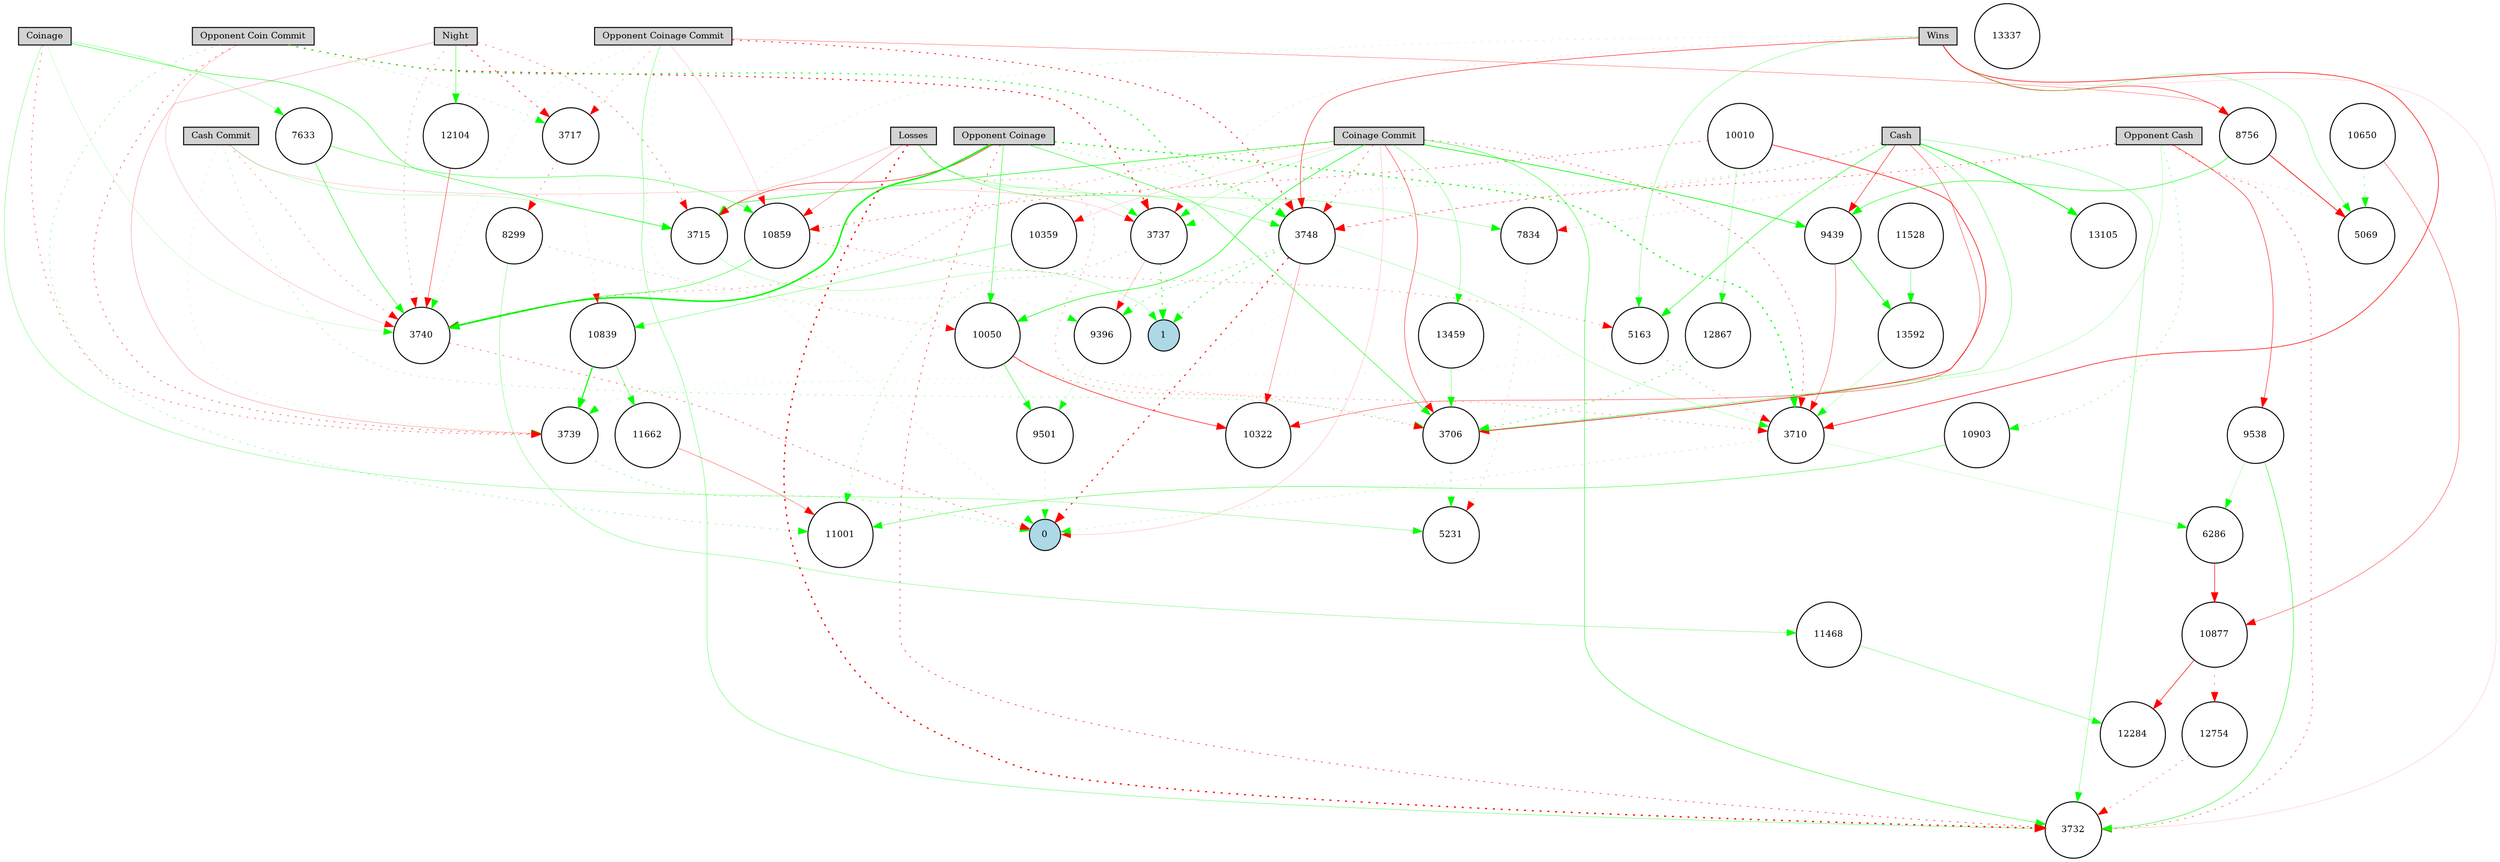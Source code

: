 digraph {
	node [fontsize=9 height=0.2 shape=circle width=0.2]
	Coinage [fillcolor=lightgray shape=box style=filled]
	Cash [fillcolor=lightgray shape=box style=filled]
	Night [fillcolor=lightgray shape=box style=filled]
	"Opponent Coinage" [fillcolor=lightgray shape=box style=filled]
	"Opponent Cash" [fillcolor=lightgray shape=box style=filled]
	"Coinage Commit" [fillcolor=lightgray shape=box style=filled]
	"Cash Commit" [fillcolor=lightgray shape=box style=filled]
	"Opponent Coinage Commit" [fillcolor=lightgray shape=box style=filled]
	"Opponent Coin Commit" [fillcolor=lightgray shape=box style=filled]
	Wins [fillcolor=lightgray shape=box style=filled]
	Losses [fillcolor=lightgray shape=box style=filled]
	0 [fillcolor=lightblue style=filled]
	1 [fillcolor=lightblue style=filled]
	3715 [fillcolor=white style=filled]
	3717 [fillcolor=white style=filled]
	11528 [fillcolor=white style=filled]
	6286 [fillcolor=white style=filled]
	11662 [fillcolor=white style=filled]
	13459 [fillcolor=white style=filled]
	3732 [fillcolor=white style=filled]
	10903 [fillcolor=white style=filled]
	13592 [fillcolor=white style=filled]
	3737 [fillcolor=white style=filled]
	7834 [fillcolor=white style=filled]
	3739 [fillcolor=white style=filled]
	3740 [fillcolor=white style=filled]
	9501 [fillcolor=white style=filled]
	10010 [fillcolor=white style=filled]
	10650 [fillcolor=white style=filled]
	13337 [fillcolor=white style=filled]
	3748 [fillcolor=white style=filled]
	5163 [fillcolor=white style=filled]
	13105 [fillcolor=white style=filled]
	8756 [fillcolor=white style=filled]
	9396 [fillcolor=white style=filled]
	9538 [fillcolor=white style=filled]
	10050 [fillcolor=white style=filled]
	12867 [fillcolor=white style=filled]
	12104 [fillcolor=white style=filled]
	11468 [fillcolor=white style=filled]
	5069 [fillcolor=white style=filled]
	7633 [fillcolor=white style=filled]
	10322 [fillcolor=white style=filled]
	12754 [fillcolor=white style=filled]
	10839 [fillcolor=white style=filled]
	9439 [fillcolor=white style=filled]
	8299 [fillcolor=white style=filled]
	10859 [fillcolor=white style=filled]
	5231 [fillcolor=white style=filled]
	10359 [fillcolor=white style=filled]
	11001 [fillcolor=white style=filled]
	3706 [fillcolor=white style=filled]
	12284 [fillcolor=white style=filled]
	10877 [fillcolor=white style=filled]
	3710 [fillcolor=white style=filled]
	Coinage -> 3715 [color=green penwidth=0.4534760940239462 style=solid]
	Coinage -> 3739 [color=red penwidth=0.40691349482846995 style=dotted]
	Coinage -> 3740 [color=green penwidth=0.13206470361743117 style=solid]
	Cash -> 3706 [color=green penwidth=0.32374056296772596 style=solid]
	Cash -> 3732 [color=green penwidth=0.27223428531079474 style=solid]
	Cash -> 3737 [color=green penwidth=0.2429076034503805 style=dotted]
	Cash -> 3748 [color=red penwidth=0.2463774438959659 style=dotted]
	Night -> 3715 [color=red penwidth=0.3974965236237633 style=dotted]
	Night -> 3717 [color=red penwidth=0.6419442532555273 style=dotted]
	Night -> 3739 [color=red penwidth=0.1993629943729012 style=solid]
	Night -> 3740 [color=red penwidth=0.2753867391871946 style=dotted]
	"Opponent Coinage" -> 3706 [color=green penwidth=0.47675654636343545 style=solid]
	"Opponent Coinage" -> 3710 [color=green penwidth=1.213421021105746 style=dotted]
	"Opponent Coinage" -> 3732 [color=red penwidth=0.5479270558774438 style=dotted]
	"Opponent Coinage" -> 3740 [color=green penwidth=1.528744009069398 style=solid]
	"Opponent Coinage" -> 3748 [color=green penwidth=0.2870217138700334 style=dotted]
	"Opponent Cash" -> 3706 [color=green penwidth=0.164957864744907 style=solid]
	"Opponent Cash" -> 3732 [color=red penwidth=0.44028166187440254 style=dotted]
	"Opponent Cash" -> 3748 [color=red penwidth=0.4962787411719929 style=dotted]
	"Coinage Commit" -> 3706 [color=red penwidth=0.41880799971689553 style=solid]
	"Coinage Commit" -> 3710 [color=red penwidth=0.4538101957777182 style=dotted]
	"Coinage Commit" -> 3715 [color=green penwidth=0.569789439738231 style=solid]
	"Coinage Commit" -> 3732 [color=green penwidth=0.4247483231485669 style=solid]
	"Coinage Commit" -> 3737 [color=green penwidth=0.19149134642818091 style=solid]
	"Coinage Commit" -> 3739 [color=green penwidth=0.10793574627594793 style=dotted]
	"Coinage Commit" -> 3740 [color=red penwidth=0.30448624866681384 style=dotted]
	"Coinage Commit" -> 3748 [color=red penwidth=0.47231458172340446 style=dotted]
	"Cash Commit" -> 3706 [color=green penwidth=0.283778203630049 style=dotted]
	"Cash Commit" -> 3715 [color=green penwidth=0.1901214091477963 style=solid]
	"Cash Commit" -> 3737 [color=red penwidth=0.13258564011489823 style=solid]
	"Cash Commit" -> 3739 [color=green penwidth=0.14217230551074983 style=dotted]
	"Cash Commit" -> 3740 [color=red penwidth=0.2732032292095399 style=dotted]
	"Opponent Coinage Commit" -> 3717 [color=red penwidth=0.210907674525867 style=dotted]
	"Opponent Coinage Commit" -> 3732 [color=green penwidth=0.29344581116241636 style=solid]
	"Opponent Coinage Commit" -> 3740 [color=green penwidth=0.17361301959968134 style=dotted]
	"Opponent Coinage Commit" -> 3748 [color=red penwidth=0.792718177685554 style=dotted]
	"Opponent Coin Commit" -> 3717 [color=green penwidth=0.24473993203687802 style=dotted]
	"Opponent Coin Commit" -> 3737 [color=red penwidth=0.9701522619680013 style=dotted]
	"Opponent Coin Commit" -> 3739 [color=red penwidth=0.471433741489407 style=dotted]
	"Opponent Coin Commit" -> 3740 [color=red penwidth=0.1408863046439403 style=solid]
	"Opponent Coin Commit" -> 3748 [color=green penwidth=0.9169502198208335 style=dotted]
	Wins -> 3710 [color=red penwidth=0.6175174489739009 style=solid]
	Wins -> 3715 [color=green penwidth=0.16152504343051502 style=dotted]
	Wins -> 3732 [color=red penwidth=0.10308650082462971 style=solid]
	Wins -> 3737 [color=red penwidth=0.10237879512802447 style=dotted]
	Wins -> 3748 [color=red penwidth=0.47976508685568753 style=solid]
	Losses -> 3710 [color=red penwidth=0.26687972777888913 style=dotted]
	Losses -> 3715 [color=red penwidth=0.16324077621287492 style=solid]
	Losses -> 3732 [color=red penwidth=1.355438472007414 style=dotted]
	Losses -> 3737 [color=green penwidth=0.17557325711587607 style=solid]
	Losses -> 3748 [color=green penwidth=0.30256850148437 style=solid]
	3710 -> 0 [color=green penwidth=0.2377413352808364 style=dotted]
	3715 -> 0 [color=green penwidth=0.1747117281561968 style=dotted]
	3715 -> 1 [color=green penwidth=0.1904309765173951 style=solid]
	3737 -> 1 [color=green penwidth=0.8504222628955176 style=dotted]
	3739 -> 0 [color=green penwidth=0.3586711638064526 style=dotted]
	3740 -> 0 [color=red penwidth=0.42180082007126485 style=dotted]
	3748 -> 0 [color=red penwidth=1.014143498031568 style=dotted]
	3748 -> 1 [color=green penwidth=0.6662557091159919 style=dotted]
	Wins -> 5069 [color=green penwidth=0.26975654957386136 style=solid]
	Cash -> 5163 [color=green penwidth=0.504585235492053 style=solid]
	5163 -> 3739 [color=green penwidth=0.113935103640833 style=dotted]
	3706 -> 5231 [color=green penwidth=0.35081721110883335 style=dotted]
	"Opponent Cash" -> 5069 [color=red penwidth=0.1253971537742842 style=dotted]
	Coinage -> 7633 [color=green penwidth=0.22526063062781895 style=solid]
	3717 -> 8299 [color=red penwidth=0.36625762995122413 style=dotted]
	Wins -> 8756 [color=red penwidth=0.49656089566575456 style=solid]
	8756 -> 5069 [color=red penwidth=0.7284736157211521 style=solid]
	Cash -> 9439 [color=red penwidth=0.49081080617039985 style=solid]
	Losses -> 7834 [color=green penwidth=0.2352530581278472 style=solid]
	9501 -> 0 [color=green penwidth=0.16769218957283755 style=dotted]
	9538 -> 3732 [color=green penwidth=0.4462990952488961 style=solid]
	9538 -> 6286 [color=green penwidth=0.18234874430016446 style=solid]
	3710 -> 6286 [color=green penwidth=0.13636994954766213 style=solid]
	8756 -> 9439 [color=green penwidth=0.5018117833467624 style=solid]
	"Coinage Commit" -> 10050 [color=green penwidth=0.611859379859061 style=solid]
	5163 -> 3710 [color=red penwidth=0.23468414060679318 style=dotted]
	3737 -> 9396 [color=red penwidth=0.17387309000273937 style=solid]
	7633 -> 3740 [color=green penwidth=0.4696469988373688 style=solid]
	Cash -> 10322 [color=red penwidth=0.367511616832943 style=solid]
	10010 -> 3706 [color=red penwidth=0.631633364433627 style=solid]
	3748 -> 10322 [color=red penwidth=0.2700026832679765 style=solid]
	3748 -> 9396 [color=green penwidth=0.49031867947429664 style=dotted]
	10650 -> 5069 [color=green penwidth=0.3982756047487608 style=dotted]
	8299 -> 10050 [color=red penwidth=0.19138520788102753 style=dotted]
	10839 -> 3739 [color=green penwidth=1.082680479754421 style=solid]
	"Opponent Coinage Commit" -> 10859 [color=red penwidth=0.11940988404907014 style=solid]
	7633 -> 10859 [color=green penwidth=0.39645287484027425 style=solid]
	"Opponent Cash" -> 10903 [color=green penwidth=0.35490238721421796 style=dotted]
	"Opponent Coinage Commit" -> 8756 [color=red penwidth=0.26571876804079597 style=solid]
	10050 -> 10322 [color=red penwidth=0.5577004707249665 style=solid]
	"Coinage Commit" -> 10359 [color=red penwidth=0.10920932544823507 style=solid]
	3737 -> 11001 [color=green penwidth=0.3351190110218055 style=dotted]
	6286 -> 10877 [color=red penwidth=0.5573254041699128 style=solid]
	"Opponent Coin Commit" -> 11001 [color=green penwidth=0.3245850522504151 style=dotted]
	10050 -> 9501 [color=green penwidth=0.43810974896954 style=solid]
	7834 -> 5231 [color=red penwidth=0.1623993852438338 style=dotted]
	"Opponent Coinage Commit" -> 9396 [color=green penwidth=0.15203977083700815 style=dotted]
	10859 -> 5163 [color=red penwidth=0.2960356272517627 style=dotted]
	10010 -> 10859 [color=red penwidth=0.43611586217091836 style=dotted]
	3748 -> 3710 [color=green penwidth=0.19250500456384825 style=solid]
	10050 -> 3706 [color=red penwidth=0.3092073869937697 style=dotted]
	3717 -> 10839 [color=red penwidth=0.1052422395343565 style=dotted]
	Night -> 12104 [color=green penwidth=0.3969574998187215 style=solid]
	12104 -> 3740 [color=red penwidth=0.39167049440913404 style=solid]
	9396 -> 9501 [color=green penwidth=0.12760171433411596 style=solid]
	10877 -> 12284 [color=red penwidth=0.5939529694447738 style=solid]
	10839 -> 11662 [color=green penwidth=0.36227015876197444 style=solid]
	8299 -> 11468 [color=green penwidth=0.25724845367232196 style=solid]
	9439 -> 3710 [color=red penwidth=0.3328594240605103 style=solid]
	"Coinage Commit" -> 9439 [color=green penwidth=0.7204907564911736 style=solid]
	"Opponent Cash" -> 9538 [color=red penwidth=0.47100538750784493 style=solid]
	11662 -> 11001 [color=red penwidth=0.29282843835900385 style=solid]
	"Opponent Coinage" -> 10050 [color=green penwidth=0.4450667287183062 style=solid]
	10877 -> 12754 [color=red penwidth=0.34608922906218287 style=dotted]
	12754 -> 3732 [color=red penwidth=0.332515487230329 style=dotted]
	Wins -> 5163 [color=green penwidth=0.2575352883334824 style=solid]
	"Coinage Commit" -> 0 [color=red penwidth=0.12711552705564086 style=solid]
	10010 -> 12867 [color=green penwidth=0.19839928731492146 style=solid]
	12867 -> 3706 [color=green penwidth=0.5611192384886547 style=dotted]
	10859 -> 3740 [color=green penwidth=0.4432700395884074 style=solid]
	"Opponent Coinage" -> 3715 [color=red penwidth=0.5020075936065835 style=solid]
	10650 -> 10877 [color=red penwidth=0.3447084584431657 style=solid]
	Cash -> 13105 [color=green penwidth=0.814798591991823 style=solid]
	Losses -> 10859 [color=red penwidth=0.2404260759694059 style=solid]
	"Opponent Cash" -> 7834 [color=red penwidth=0.1601936848340451 style=dotted]
	10359 -> 10839 [color=green penwidth=0.2979790619290659 style=solid]
	"Coinage Commit" -> 13459 [color=green penwidth=0.2669785032331764 style=solid]
	13459 -> 3706 [color=green penwidth=0.26591931045487566 style=solid]
	11468 -> 12284 [color=green penwidth=0.28853327080637703 style=solid]
	Coinage -> 5231 [color=green penwidth=0.25836848948405855 style=solid]
	9439 -> 13592 [color=green penwidth=0.6356529961624847 style=solid]
	13592 -> 3710 [color=green penwidth=0.1659454872069348 style=solid]
	11528 -> 13592 [color=green penwidth=0.3159858564751373 style=solid]
	10903 -> 11001 [color=green penwidth=0.38163699626808545 style=solid]
}
